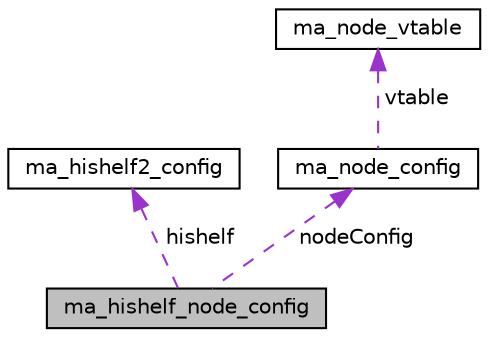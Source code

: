 digraph "ma_hishelf_node_config"
{
 // LATEX_PDF_SIZE
  edge [fontname="Helvetica",fontsize="10",labelfontname="Helvetica",labelfontsize="10"];
  node [fontname="Helvetica",fontsize="10",shape=record];
  Node1 [label="ma_hishelf_node_config",height=0.2,width=0.4,color="black", fillcolor="grey75", style="filled", fontcolor="black",tooltip=" "];
  Node2 -> Node1 [dir="back",color="darkorchid3",fontsize="10",style="dashed",label=" hishelf" ,fontname="Helvetica"];
  Node2 [label="ma_hishelf2_config",height=0.2,width=0.4,color="black", fillcolor="white", style="filled",URL="$structma__hishelf2__config.html",tooltip=" "];
  Node3 -> Node1 [dir="back",color="darkorchid3",fontsize="10",style="dashed",label=" nodeConfig" ,fontname="Helvetica"];
  Node3 [label="ma_node_config",height=0.2,width=0.4,color="black", fillcolor="white", style="filled",URL="$structma__node__config.html",tooltip=" "];
  Node4 -> Node3 [dir="back",color="darkorchid3",fontsize="10",style="dashed",label=" vtable" ,fontname="Helvetica"];
  Node4 [label="ma_node_vtable",height=0.2,width=0.4,color="black", fillcolor="white", style="filled",URL="$structma__node__vtable.html",tooltip=" "];
}
